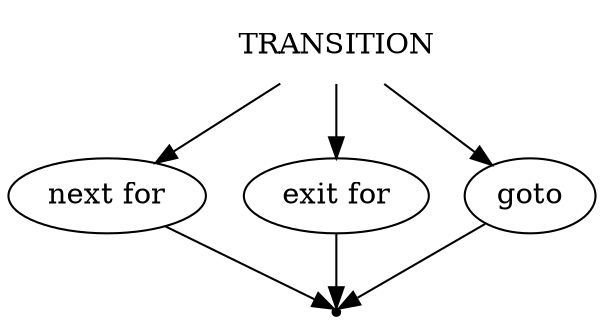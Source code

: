 digraph TRANSITION {
    start [label=TRANSITION shape=plaintext]
    next_for [label="next for" shape=oval]
    exit_for [label="exit for" shape=oval]
    goto [label="goto" shape=oval]
    end [label="" shape=point]

    start -> next_for
    start -> exit_for
    start -> goto
    next_for -> end
    exit_for -> end
    goto -> end
}
